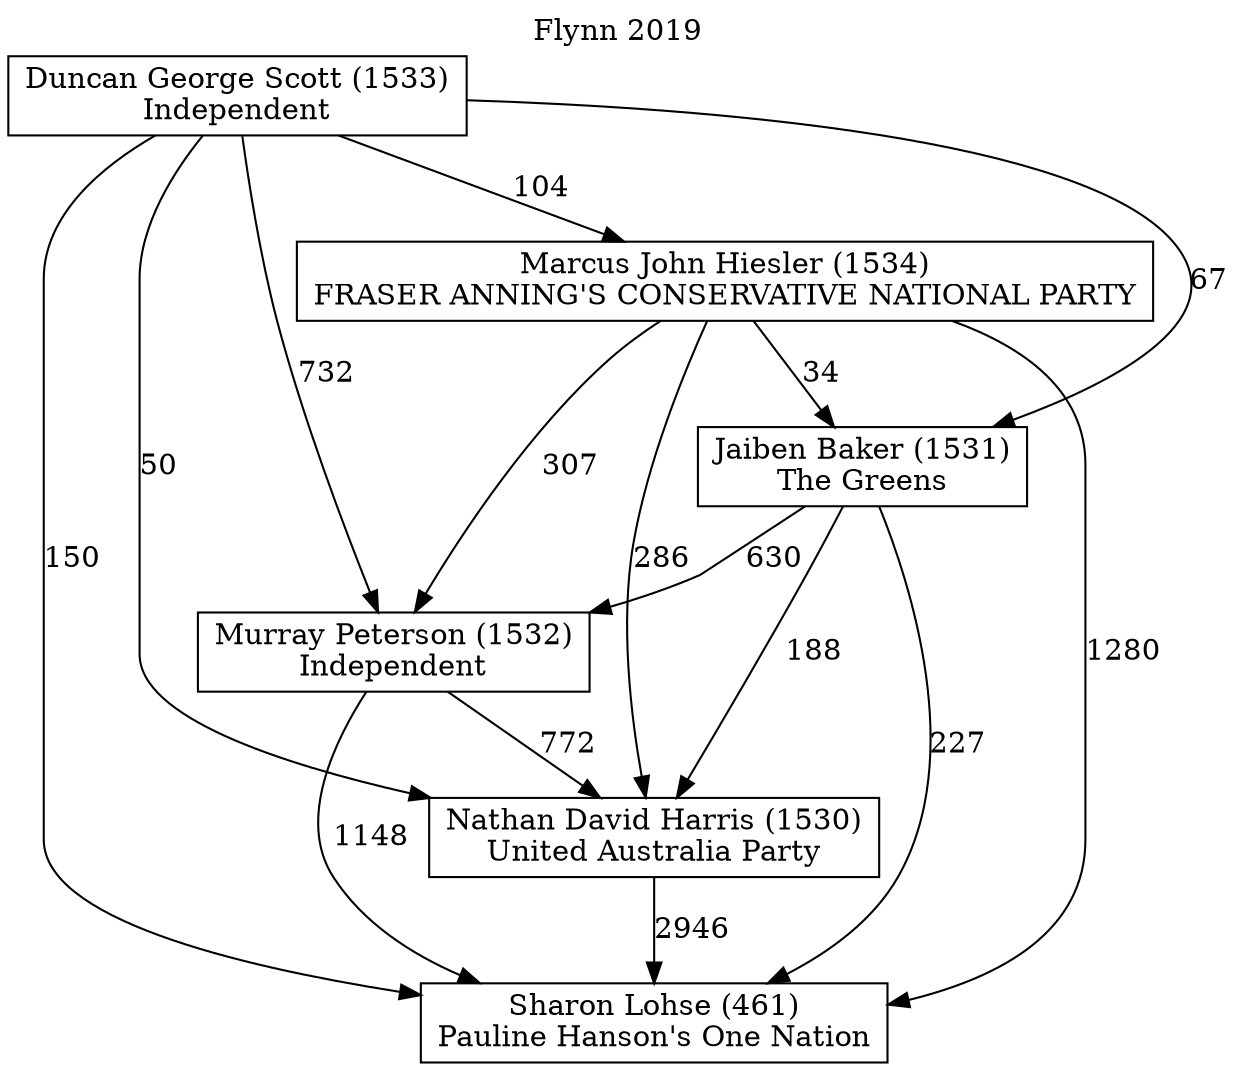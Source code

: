 // House preference flow
digraph "Sharon Lohse (461)_Flynn_2019" {
	graph [label="Flynn 2019" labelloc=t mclimit=2]
	node [shape=box]
	"Sharon Lohse (461)" [label="Sharon Lohse (461)
Pauline Hanson's One Nation"]
	"Nathan David Harris (1530)" [label="Nathan David Harris (1530)
United Australia Party"]
	"Murray Peterson (1532)" [label="Murray Peterson (1532)
Independent"]
	"Jaiben Baker (1531)" [label="Jaiben Baker (1531)
The Greens"]
	"Marcus John Hiesler (1534)" [label="Marcus John Hiesler (1534)
FRASER ANNING'S CONSERVATIVE NATIONAL PARTY"]
	"Duncan George Scott (1533)" [label="Duncan George Scott (1533)
Independent"]
	"Nathan David Harris (1530)" -> "Sharon Lohse (461)" [label=2946]
	"Murray Peterson (1532)" -> "Nathan David Harris (1530)" [label=772]
	"Jaiben Baker (1531)" -> "Murray Peterson (1532)" [label=630]
	"Marcus John Hiesler (1534)" -> "Jaiben Baker (1531)" [label=34]
	"Duncan George Scott (1533)" -> "Marcus John Hiesler (1534)" [label=104]
	"Murray Peterson (1532)" -> "Sharon Lohse (461)" [label=1148]
	"Jaiben Baker (1531)" -> "Sharon Lohse (461)" [label=227]
	"Marcus John Hiesler (1534)" -> "Sharon Lohse (461)" [label=1280]
	"Duncan George Scott (1533)" -> "Sharon Lohse (461)" [label=150]
	"Duncan George Scott (1533)" -> "Jaiben Baker (1531)" [label=67]
	"Marcus John Hiesler (1534)" -> "Murray Peterson (1532)" [label=307]
	"Duncan George Scott (1533)" -> "Murray Peterson (1532)" [label=732]
	"Jaiben Baker (1531)" -> "Nathan David Harris (1530)" [label=188]
	"Marcus John Hiesler (1534)" -> "Nathan David Harris (1530)" [label=286]
	"Duncan George Scott (1533)" -> "Nathan David Harris (1530)" [label=50]
}
